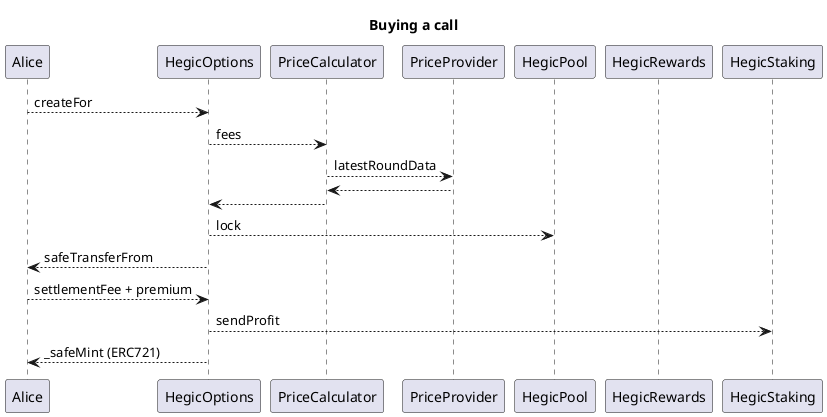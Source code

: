 @startuml

title Buying a call
participant Alice
participant HegicOptions
participant PriceCalculator
participant PriceProvider
participant HegicPool
participant HegicRewards
participant HegicStaking


Alice --> HegicOptions: createFor
HegicOptions --> PriceCalculator: fees
PriceCalculator --> PriceProvider: latestRoundData
PriceCalculator <-- PriceProvider
PriceCalculator --> HegicOptions

HegicOptions --> HegicPool: lock
Alice <-- HegicOptions: safeTransferFrom
Alice --> HegicOptions: settlementFee + premium
HegicOptions --> HegicStaking: sendProfit
HegicOptions --> Alice: _safeMint (ERC721)

@enduml